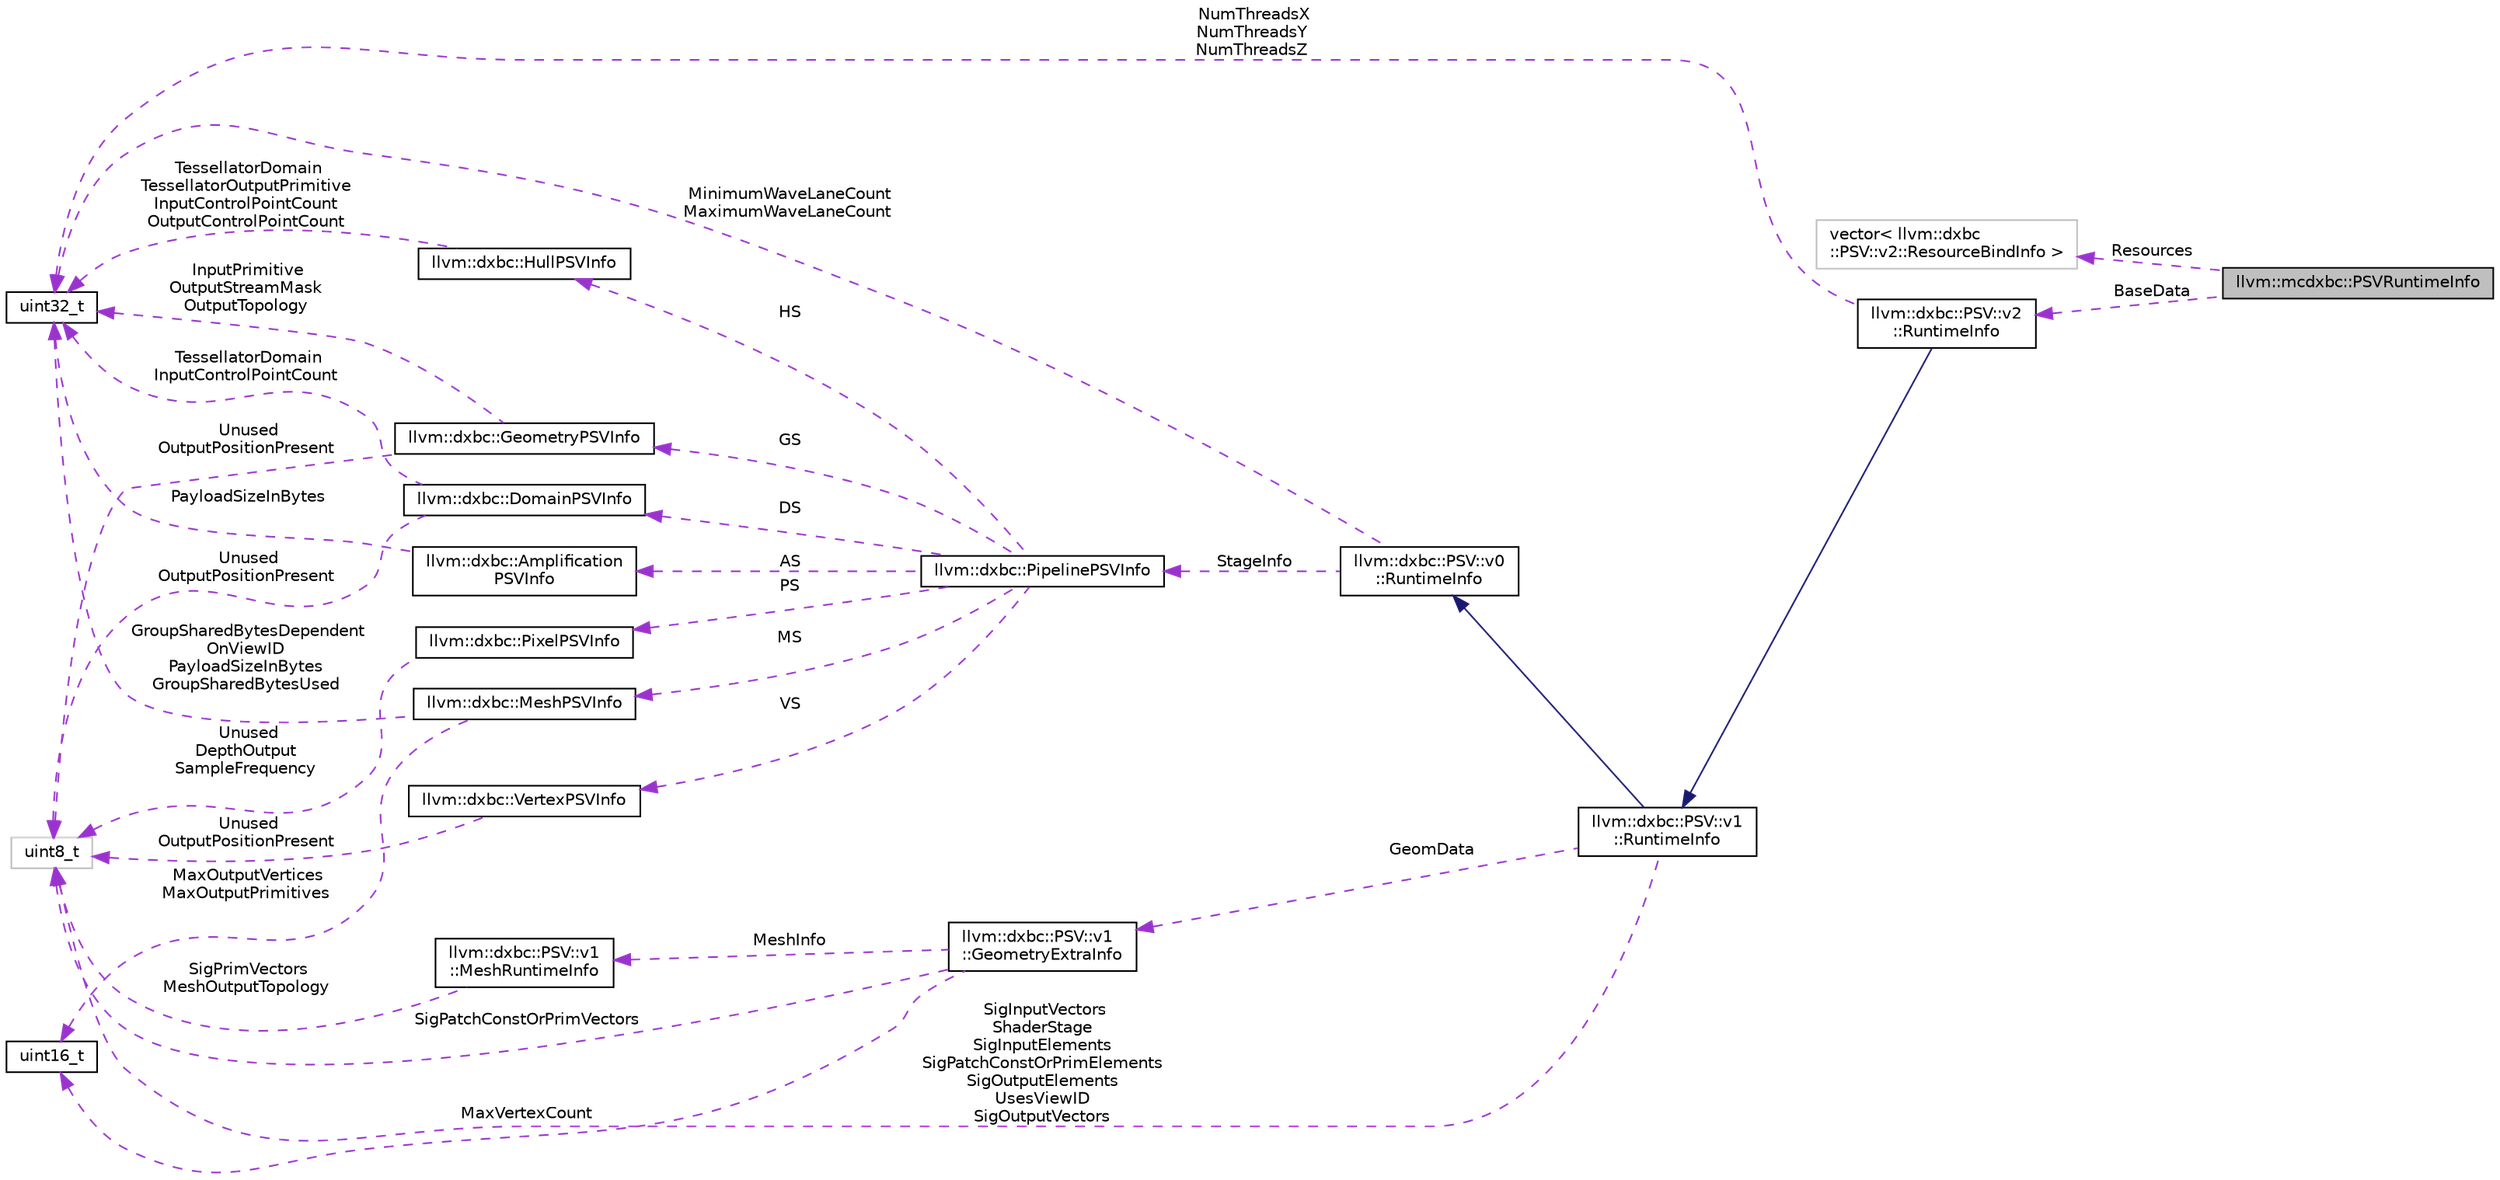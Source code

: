 digraph "llvm::mcdxbc::PSVRuntimeInfo"
{
 // LATEX_PDF_SIZE
  bgcolor="transparent";
  edge [fontname="Helvetica",fontsize="10",labelfontname="Helvetica",labelfontsize="10"];
  node [fontname="Helvetica",fontsize="10",shape=record];
  rankdir="LR";
  Node1 [label="llvm::mcdxbc::PSVRuntimeInfo",height=0.2,width=0.4,color="black", fillcolor="grey75", style="filled", fontcolor="black",tooltip=" "];
  Node2 -> Node1 [dir="back",color="darkorchid3",fontsize="10",style="dashed",label=" Resources" ,fontname="Helvetica"];
  Node2 [label="vector\< llvm::dxbc\l::PSV::v2::ResourceBindInfo \>",height=0.2,width=0.4,color="grey75",tooltip=" "];
  Node3 -> Node1 [dir="back",color="darkorchid3",fontsize="10",style="dashed",label=" BaseData" ,fontname="Helvetica"];
  Node3 [label="llvm::dxbc::PSV::v2\l::RuntimeInfo",height=0.2,width=0.4,color="black",URL="$structllvm_1_1dxbc_1_1PSV_1_1v2_1_1RuntimeInfo.html",tooltip=" "];
  Node4 -> Node3 [dir="back",color="midnightblue",fontsize="10",style="solid",fontname="Helvetica"];
  Node4 [label="llvm::dxbc::PSV::v1\l::RuntimeInfo",height=0.2,width=0.4,color="black",URL="$structllvm_1_1dxbc_1_1PSV_1_1v1_1_1RuntimeInfo.html",tooltip=" "];
  Node5 -> Node4 [dir="back",color="midnightblue",fontsize="10",style="solid",fontname="Helvetica"];
  Node5 [label="llvm::dxbc::PSV::v0\l::RuntimeInfo",height=0.2,width=0.4,color="black",URL="$structllvm_1_1dxbc_1_1PSV_1_1v0_1_1RuntimeInfo.html",tooltip=" "];
  Node6 -> Node5 [dir="back",color="darkorchid3",fontsize="10",style="dashed",label=" StageInfo" ,fontname="Helvetica"];
  Node6 [label="llvm::dxbc::PipelinePSVInfo",height=0.2,width=0.4,color="black",URL="$unionllvm_1_1dxbc_1_1PipelinePSVInfo.html",tooltip=" "];
  Node7 -> Node6 [dir="back",color="darkorchid3",fontsize="10",style="dashed",label=" GS" ,fontname="Helvetica"];
  Node7 [label="llvm::dxbc::GeometryPSVInfo",height=0.2,width=0.4,color="black",URL="$structllvm_1_1dxbc_1_1GeometryPSVInfo.html",tooltip=" "];
  Node8 -> Node7 [dir="back",color="darkorchid3",fontsize="10",style="dashed",label=" InputPrimitive\nOutputStreamMask\nOutputTopology" ,fontname="Helvetica"];
  Node8 [label="uint32_t",height=0.2,width=0.4,color="black",URL="$classuint32__t.html",tooltip=" "];
  Node9 -> Node7 [dir="back",color="darkorchid3",fontsize="10",style="dashed",label=" Unused\nOutputPositionPresent" ,fontname="Helvetica"];
  Node9 [label="uint8_t",height=0.2,width=0.4,color="grey75",tooltip=" "];
  Node10 -> Node6 [dir="back",color="darkorchid3",fontsize="10",style="dashed",label=" PS" ,fontname="Helvetica"];
  Node10 [label="llvm::dxbc::PixelPSVInfo",height=0.2,width=0.4,color="black",URL="$structllvm_1_1dxbc_1_1PixelPSVInfo.html",tooltip=" "];
  Node9 -> Node10 [dir="back",color="darkorchid3",fontsize="10",style="dashed",label=" Unused\nDepthOutput\nSampleFrequency" ,fontname="Helvetica"];
  Node11 -> Node6 [dir="back",color="darkorchid3",fontsize="10",style="dashed",label=" DS" ,fontname="Helvetica"];
  Node11 [label="llvm::dxbc::DomainPSVInfo",height=0.2,width=0.4,color="black",URL="$structllvm_1_1dxbc_1_1DomainPSVInfo.html",tooltip=" "];
  Node8 -> Node11 [dir="back",color="darkorchid3",fontsize="10",style="dashed",label=" TessellatorDomain\nInputControlPointCount" ,fontname="Helvetica"];
  Node9 -> Node11 [dir="back",color="darkorchid3",fontsize="10",style="dashed",label=" Unused\nOutputPositionPresent" ,fontname="Helvetica"];
  Node12 -> Node6 [dir="back",color="darkorchid3",fontsize="10",style="dashed",label=" MS" ,fontname="Helvetica"];
  Node12 [label="llvm::dxbc::MeshPSVInfo",height=0.2,width=0.4,color="black",URL="$structllvm_1_1dxbc_1_1MeshPSVInfo.html",tooltip=" "];
  Node13 -> Node12 [dir="back",color="darkorchid3",fontsize="10",style="dashed",label=" MaxOutputVertices\nMaxOutputPrimitives" ,fontname="Helvetica"];
  Node13 [label="uint16_t",height=0.2,width=0.4,color="black",URL="$classuint16__t.html",tooltip=" "];
  Node8 -> Node12 [dir="back",color="darkorchid3",fontsize="10",style="dashed",label=" GroupSharedBytesDependent\lOnViewID\nPayloadSizeInBytes\nGroupSharedBytesUsed" ,fontname="Helvetica"];
  Node14 -> Node6 [dir="back",color="darkorchid3",fontsize="10",style="dashed",label=" AS" ,fontname="Helvetica"];
  Node14 [label="llvm::dxbc::Amplification\lPSVInfo",height=0.2,width=0.4,color="black",URL="$structllvm_1_1dxbc_1_1AmplificationPSVInfo.html",tooltip=" "];
  Node8 -> Node14 [dir="back",color="darkorchid3",fontsize="10",style="dashed",label=" PayloadSizeInBytes" ,fontname="Helvetica"];
  Node15 -> Node6 [dir="back",color="darkorchid3",fontsize="10",style="dashed",label=" HS" ,fontname="Helvetica"];
  Node15 [label="llvm::dxbc::HullPSVInfo",height=0.2,width=0.4,color="black",URL="$structllvm_1_1dxbc_1_1HullPSVInfo.html",tooltip=" "];
  Node8 -> Node15 [dir="back",color="darkorchid3",fontsize="10",style="dashed",label=" TessellatorDomain\nTessellatorOutputPrimitive\nInputControlPointCount\nOutputControlPointCount" ,fontname="Helvetica"];
  Node16 -> Node6 [dir="back",color="darkorchid3",fontsize="10",style="dashed",label=" VS" ,fontname="Helvetica"];
  Node16 [label="llvm::dxbc::VertexPSVInfo",height=0.2,width=0.4,color="black",URL="$structllvm_1_1dxbc_1_1VertexPSVInfo.html",tooltip=" "];
  Node9 -> Node16 [dir="back",color="darkorchid3",fontsize="10",style="dashed",label=" Unused\nOutputPositionPresent" ,fontname="Helvetica"];
  Node8 -> Node5 [dir="back",color="darkorchid3",fontsize="10",style="dashed",label=" MinimumWaveLaneCount\nMaximumWaveLaneCount" ,fontname="Helvetica"];
  Node17 -> Node4 [dir="back",color="darkorchid3",fontsize="10",style="dashed",label=" GeomData" ,fontname="Helvetica"];
  Node17 [label="llvm::dxbc::PSV::v1\l::GeometryExtraInfo",height=0.2,width=0.4,color="black",URL="$unionllvm_1_1dxbc_1_1PSV_1_1v1_1_1GeometryExtraInfo.html",tooltip=" "];
  Node13 -> Node17 [dir="back",color="darkorchid3",fontsize="10",style="dashed",label=" MaxVertexCount" ,fontname="Helvetica"];
  Node18 -> Node17 [dir="back",color="darkorchid3",fontsize="10",style="dashed",label=" MeshInfo" ,fontname="Helvetica"];
  Node18 [label="llvm::dxbc::PSV::v1\l::MeshRuntimeInfo",height=0.2,width=0.4,color="black",URL="$structllvm_1_1dxbc_1_1PSV_1_1v1_1_1MeshRuntimeInfo.html",tooltip=" "];
  Node9 -> Node18 [dir="back",color="darkorchid3",fontsize="10",style="dashed",label=" SigPrimVectors\nMeshOutputTopology" ,fontname="Helvetica"];
  Node9 -> Node17 [dir="back",color="darkorchid3",fontsize="10",style="dashed",label=" SigPatchConstOrPrimVectors" ,fontname="Helvetica"];
  Node9 -> Node4 [dir="back",color="darkorchid3",fontsize="10",style="dashed",label=" SigInputVectors\nShaderStage\nSigInputElements\nSigPatchConstOrPrimElements\nSigOutputElements\nUsesViewID\nSigOutputVectors" ,fontname="Helvetica"];
  Node8 -> Node3 [dir="back",color="darkorchid3",fontsize="10",style="dashed",label=" NumThreadsX\nNumThreadsY\nNumThreadsZ" ,fontname="Helvetica"];
}
